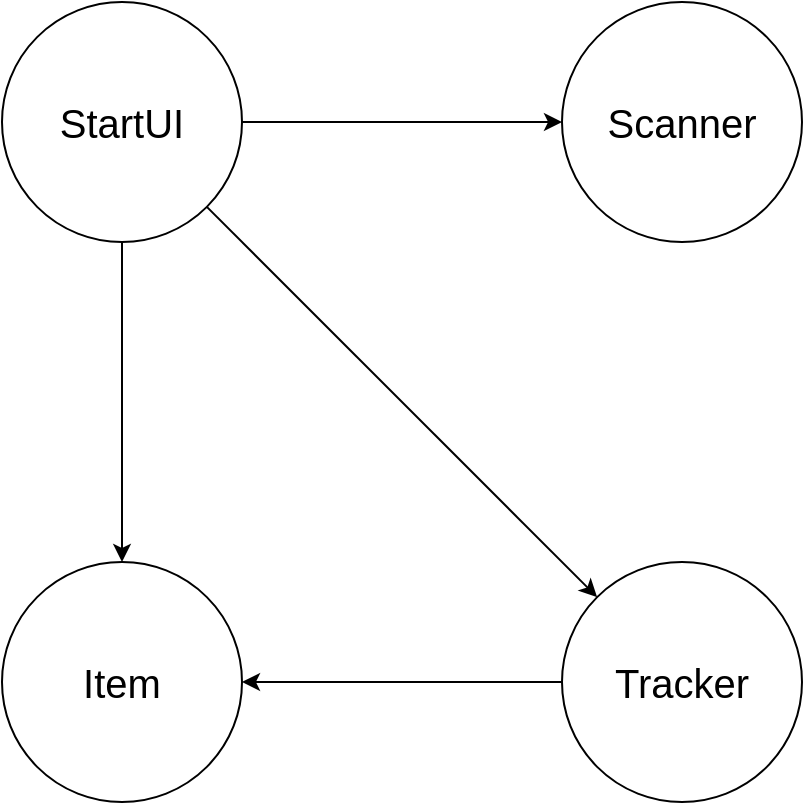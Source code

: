<mxfile version="15.2.9" type="github">
  <diagram id="jqe8MxyTbUZ1Ee498pYn" name="Page-1">
    <mxGraphModel dx="853" dy="682" grid="1" gridSize="10" guides="1" tooltips="1" connect="1" arrows="1" fold="1" page="1" pageScale="1" pageWidth="827" pageHeight="1169" math="0" shadow="0">
      <root>
        <mxCell id="0" />
        <mxCell id="1" parent="0" />
        <mxCell id="9--tnkb8vSuXqTlZVAQB-1" value="&lt;font style=&quot;font-size: 20px&quot;&gt;StartUI&lt;/font&gt;" style="ellipse;whiteSpace=wrap;html=1;aspect=fixed;" vertex="1" parent="1">
          <mxGeometry x="160" y="40" width="120" height="120" as="geometry" />
        </mxCell>
        <mxCell id="9--tnkb8vSuXqTlZVAQB-2" value="&lt;font style=&quot;font-size: 20px&quot;&gt;Scanner&lt;/font&gt;" style="ellipse;whiteSpace=wrap;html=1;aspect=fixed;" vertex="1" parent="1">
          <mxGeometry x="440" y="40" width="120" height="120" as="geometry" />
        </mxCell>
        <mxCell id="9--tnkb8vSuXqTlZVAQB-3" value="&lt;font style=&quot;font-size: 20px&quot;&gt;Tracker&lt;/font&gt;" style="ellipse;whiteSpace=wrap;html=1;aspect=fixed;" vertex="1" parent="1">
          <mxGeometry x="440" y="320" width="120" height="120" as="geometry" />
        </mxCell>
        <mxCell id="9--tnkb8vSuXqTlZVAQB-4" value="&lt;font style=&quot;font-size: 20px&quot;&gt;Item&lt;br&gt;&lt;/font&gt;" style="ellipse;whiteSpace=wrap;html=1;aspect=fixed;" vertex="1" parent="1">
          <mxGeometry x="160" y="320" width="120" height="120" as="geometry" />
        </mxCell>
        <mxCell id="9--tnkb8vSuXqTlZVAQB-5" value="" style="endArrow=classic;html=1;exitX=1;exitY=1;exitDx=0;exitDy=0;entryX=0;entryY=0;entryDx=0;entryDy=0;" edge="1" parent="1" source="9--tnkb8vSuXqTlZVAQB-1" target="9--tnkb8vSuXqTlZVAQB-3">
          <mxGeometry width="50" height="50" relative="1" as="geometry">
            <mxPoint x="390" y="360" as="sourcePoint" />
            <mxPoint x="440" y="310" as="targetPoint" />
          </mxGeometry>
        </mxCell>
        <mxCell id="9--tnkb8vSuXqTlZVAQB-6" value="" style="endArrow=classic;html=1;exitX=1;exitY=0.5;exitDx=0;exitDy=0;entryX=0;entryY=0.5;entryDx=0;entryDy=0;" edge="1" parent="1" source="9--tnkb8vSuXqTlZVAQB-1" target="9--tnkb8vSuXqTlZVAQB-2">
          <mxGeometry width="50" height="50" relative="1" as="geometry">
            <mxPoint x="390" y="360" as="sourcePoint" />
            <mxPoint x="440" y="310" as="targetPoint" />
          </mxGeometry>
        </mxCell>
        <mxCell id="9--tnkb8vSuXqTlZVAQB-7" value="" style="endArrow=classic;html=1;exitX=0.5;exitY=1;exitDx=0;exitDy=0;entryX=0.5;entryY=0;entryDx=0;entryDy=0;" edge="1" parent="1" source="9--tnkb8vSuXqTlZVAQB-1" target="9--tnkb8vSuXqTlZVAQB-4">
          <mxGeometry width="50" height="50" relative="1" as="geometry">
            <mxPoint x="390" y="360" as="sourcePoint" />
            <mxPoint x="440" y="310" as="targetPoint" />
          </mxGeometry>
        </mxCell>
        <mxCell id="9--tnkb8vSuXqTlZVAQB-8" value="" style="endArrow=classic;html=1;exitX=0;exitY=0.5;exitDx=0;exitDy=0;entryX=1;entryY=0.5;entryDx=0;entryDy=0;" edge="1" parent="1" source="9--tnkb8vSuXqTlZVAQB-3" target="9--tnkb8vSuXqTlZVAQB-4">
          <mxGeometry width="50" height="50" relative="1" as="geometry">
            <mxPoint x="390" y="360" as="sourcePoint" />
            <mxPoint x="440" y="310" as="targetPoint" />
          </mxGeometry>
        </mxCell>
      </root>
    </mxGraphModel>
  </diagram>
</mxfile>
